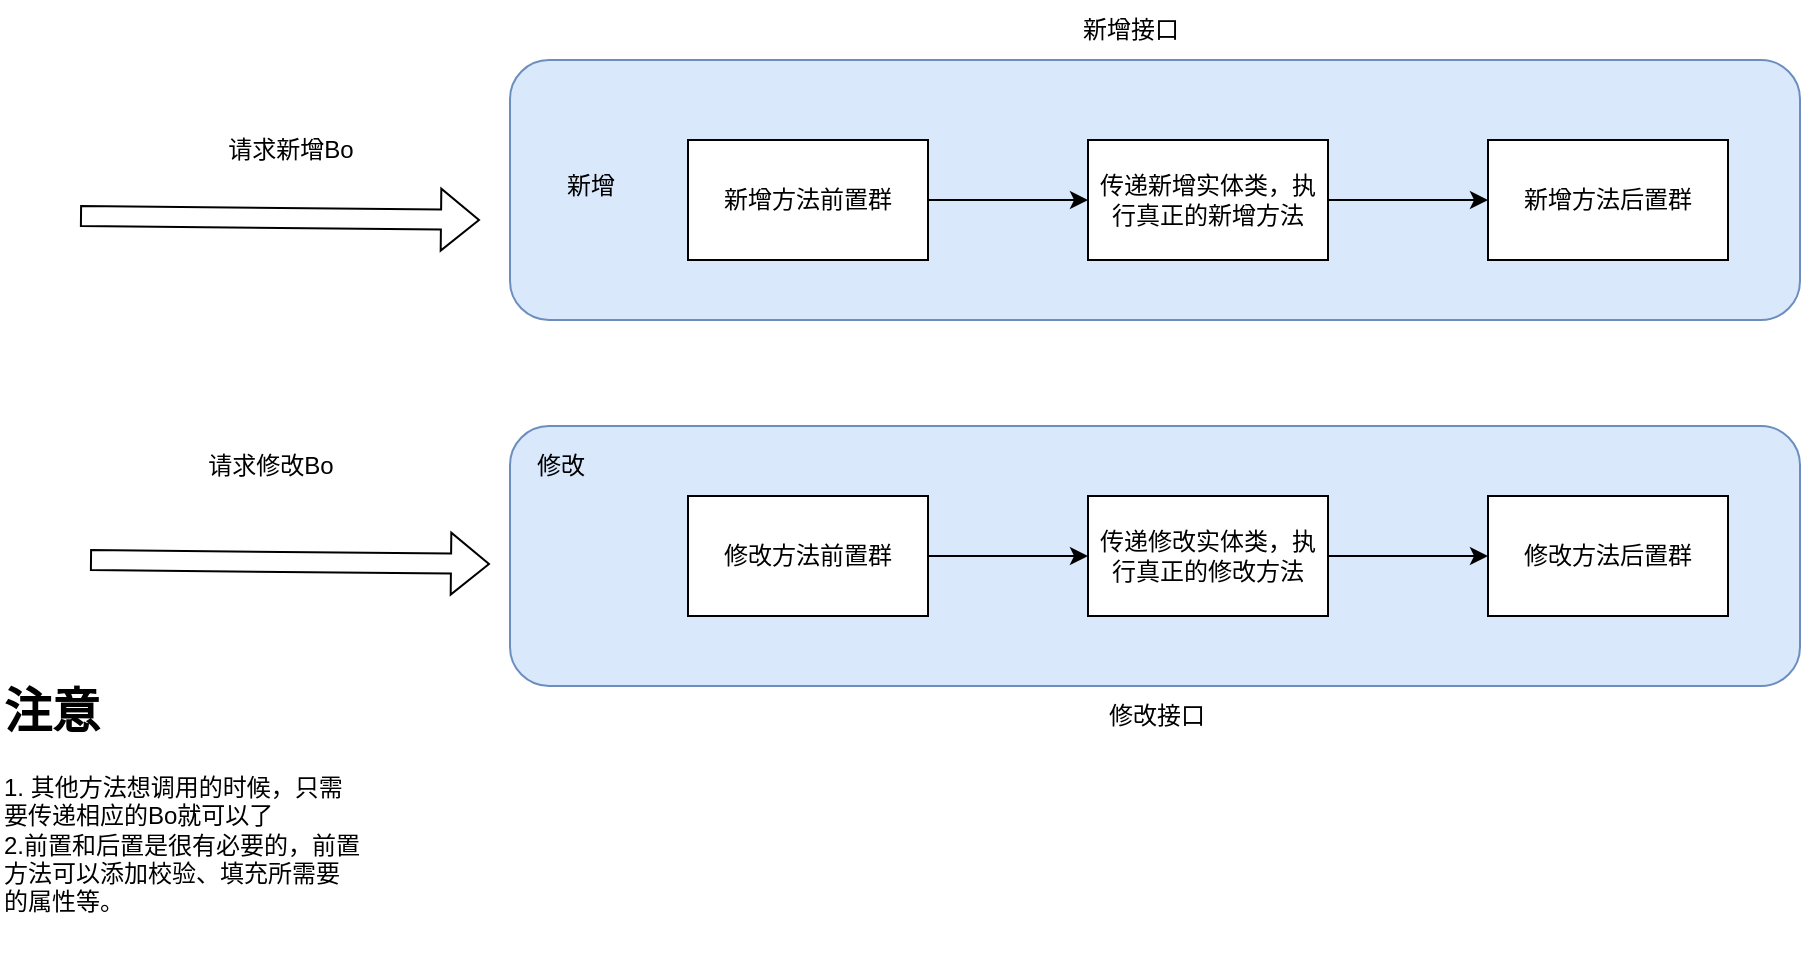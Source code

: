 <mxfile version="24.8.4">
  <diagram name="第 1 页" id="XCElDRBBR-Usxk6qokSl">
    <mxGraphModel dx="2074" dy="1098" grid="1" gridSize="10" guides="1" tooltips="1" connect="1" arrows="1" fold="1" page="1" pageScale="1" pageWidth="827" pageHeight="1169" math="0" shadow="0">
      <root>
        <mxCell id="0" />
        <mxCell id="1" parent="0" />
        <mxCell id="Bp3mLdf9G4zY9HYmWldy-1" value="" style="rounded=1;whiteSpace=wrap;html=1;fillColor=#dae8fc;strokeColor=#6c8ebf;" vertex="1" parent="1">
          <mxGeometry x="325" y="403" width="645" height="130" as="geometry" />
        </mxCell>
        <mxCell id="Bp3mLdf9G4zY9HYmWldy-2" value="" style="rounded=1;whiteSpace=wrap;html=1;fillColor=#dae8fc;strokeColor=#6c8ebf;" vertex="1" parent="1">
          <mxGeometry x="325" y="220" width="645" height="130" as="geometry" />
        </mxCell>
        <mxCell id="Bp3mLdf9G4zY9HYmWldy-4" value="" style="shape=flexArrow;endArrow=classic;html=1;rounded=0;" edge="1" parent="1">
          <mxGeometry width="50" height="50" relative="1" as="geometry">
            <mxPoint x="110" y="298" as="sourcePoint" />
            <mxPoint x="310" y="300" as="targetPoint" />
          </mxGeometry>
        </mxCell>
        <mxCell id="Bp3mLdf9G4zY9HYmWldy-5" value="请求新增Bo" style="text;html=1;align=center;verticalAlign=middle;resizable=0;points=[];autosize=1;strokeColor=none;fillColor=none;" vertex="1" parent="1">
          <mxGeometry x="170" y="250" width="90" height="30" as="geometry" />
        </mxCell>
        <mxCell id="Bp3mLdf9G4zY9HYmWldy-8" value="" style="edgeStyle=orthogonalEdgeStyle;rounded=0;orthogonalLoop=1;jettySize=auto;html=1;" edge="1" parent="1" source="Bp3mLdf9G4zY9HYmWldy-9" target="Bp3mLdf9G4zY9HYmWldy-15">
          <mxGeometry relative="1" as="geometry" />
        </mxCell>
        <mxCell id="Bp3mLdf9G4zY9HYmWldy-9" value="新增方法前置群" style="rounded=0;whiteSpace=wrap;html=1;" vertex="1" parent="1">
          <mxGeometry x="414" y="260" width="120" height="60" as="geometry" />
        </mxCell>
        <mxCell id="Bp3mLdf9G4zY9HYmWldy-10" value="" style="edgeStyle=orthogonalEdgeStyle;rounded=0;orthogonalLoop=1;jettySize=auto;html=1;" edge="1" parent="1" source="Bp3mLdf9G4zY9HYmWldy-11" target="Bp3mLdf9G4zY9HYmWldy-17">
          <mxGeometry relative="1" as="geometry" />
        </mxCell>
        <mxCell id="Bp3mLdf9G4zY9HYmWldy-11" value="修改方法前置群" style="rounded=0;whiteSpace=wrap;html=1;" vertex="1" parent="1">
          <mxGeometry x="414" y="438" width="120" height="60" as="geometry" />
        </mxCell>
        <mxCell id="Bp3mLdf9G4zY9HYmWldy-13" value="修改" style="text;html=1;align=center;verticalAlign=middle;resizable=0;points=[];autosize=1;strokeColor=none;fillColor=none;" vertex="1" parent="1">
          <mxGeometry x="325" y="408" width="50" height="30" as="geometry" />
        </mxCell>
        <mxCell id="Bp3mLdf9G4zY9HYmWldy-14" value="" style="edgeStyle=orthogonalEdgeStyle;rounded=0;orthogonalLoop=1;jettySize=auto;html=1;" edge="1" parent="1" source="Bp3mLdf9G4zY9HYmWldy-15" target="Bp3mLdf9G4zY9HYmWldy-18">
          <mxGeometry relative="1" as="geometry" />
        </mxCell>
        <mxCell id="Bp3mLdf9G4zY9HYmWldy-15" value="传递新增实体类，执行真正的新增方法" style="rounded=0;whiteSpace=wrap;html=1;" vertex="1" parent="1">
          <mxGeometry x="614" y="260" width="120" height="60" as="geometry" />
        </mxCell>
        <mxCell id="Bp3mLdf9G4zY9HYmWldy-16" value="" style="edgeStyle=orthogonalEdgeStyle;rounded=0;orthogonalLoop=1;jettySize=auto;html=1;" edge="1" parent="1" source="Bp3mLdf9G4zY9HYmWldy-17" target="Bp3mLdf9G4zY9HYmWldy-19">
          <mxGeometry relative="1" as="geometry" />
        </mxCell>
        <mxCell id="Bp3mLdf9G4zY9HYmWldy-17" value="传递修改实体类，执行真正的修改方法" style="rounded=0;whiteSpace=wrap;html=1;" vertex="1" parent="1">
          <mxGeometry x="614" y="438" width="120" height="60" as="geometry" />
        </mxCell>
        <mxCell id="Bp3mLdf9G4zY9HYmWldy-18" value="新增方法后置群" style="rounded=0;whiteSpace=wrap;html=1;" vertex="1" parent="1">
          <mxGeometry x="814" y="260" width="120" height="60" as="geometry" />
        </mxCell>
        <mxCell id="Bp3mLdf9G4zY9HYmWldy-19" value="修改方法后置群" style="rounded=0;whiteSpace=wrap;html=1;" vertex="1" parent="1">
          <mxGeometry x="814" y="438" width="120" height="60" as="geometry" />
        </mxCell>
        <mxCell id="Bp3mLdf9G4zY9HYmWldy-20" value="&lt;h1 style=&quot;margin-top: 0px;&quot;&gt;注意&lt;/h1&gt;&lt;div&gt;1. 其他方法想调用的时候，只需要传递相应的Bo就可以了&lt;/div&gt;&lt;div&gt;2.前置和后置是很有必要的，前置方法可以添加校验、填充所需要的属性等。&lt;/div&gt;" style="text;html=1;whiteSpace=wrap;overflow=hidden;rounded=0;" vertex="1" parent="1">
          <mxGeometry x="70" y="525" width="180" height="145" as="geometry" />
        </mxCell>
        <mxCell id="Bp3mLdf9G4zY9HYmWldy-21" value="新增接口" style="text;html=1;align=center;verticalAlign=middle;resizable=0;points=[];autosize=1;strokeColor=none;fillColor=none;" vertex="1" parent="1">
          <mxGeometry x="600" y="190" width="70" height="30" as="geometry" />
        </mxCell>
        <mxCell id="Bp3mLdf9G4zY9HYmWldy-22" value="修改接口" style="text;html=1;align=center;verticalAlign=middle;resizable=0;points=[];autosize=1;strokeColor=none;fillColor=none;" vertex="1" parent="1">
          <mxGeometry x="612.5" y="533" width="70" height="30" as="geometry" />
        </mxCell>
        <mxCell id="Bp3mLdf9G4zY9HYmWldy-23" value="新增" style="text;html=1;align=center;verticalAlign=middle;resizable=0;points=[];autosize=1;strokeColor=none;fillColor=none;" vertex="1" parent="1">
          <mxGeometry x="340" y="268" width="50" height="30" as="geometry" />
        </mxCell>
        <mxCell id="Bp3mLdf9G4zY9HYmWldy-24" value="请求修改Bo" style="text;html=1;align=center;verticalAlign=middle;resizable=0;points=[];autosize=1;strokeColor=none;fillColor=none;" vertex="1" parent="1">
          <mxGeometry x="160" y="408" width="90" height="30" as="geometry" />
        </mxCell>
        <mxCell id="Bp3mLdf9G4zY9HYmWldy-25" value="" style="shape=flexArrow;endArrow=classic;html=1;rounded=0;" edge="1" parent="1">
          <mxGeometry width="50" height="50" relative="1" as="geometry">
            <mxPoint x="115" y="470" as="sourcePoint" />
            <mxPoint x="315" y="472" as="targetPoint" />
          </mxGeometry>
        </mxCell>
      </root>
    </mxGraphModel>
  </diagram>
</mxfile>

